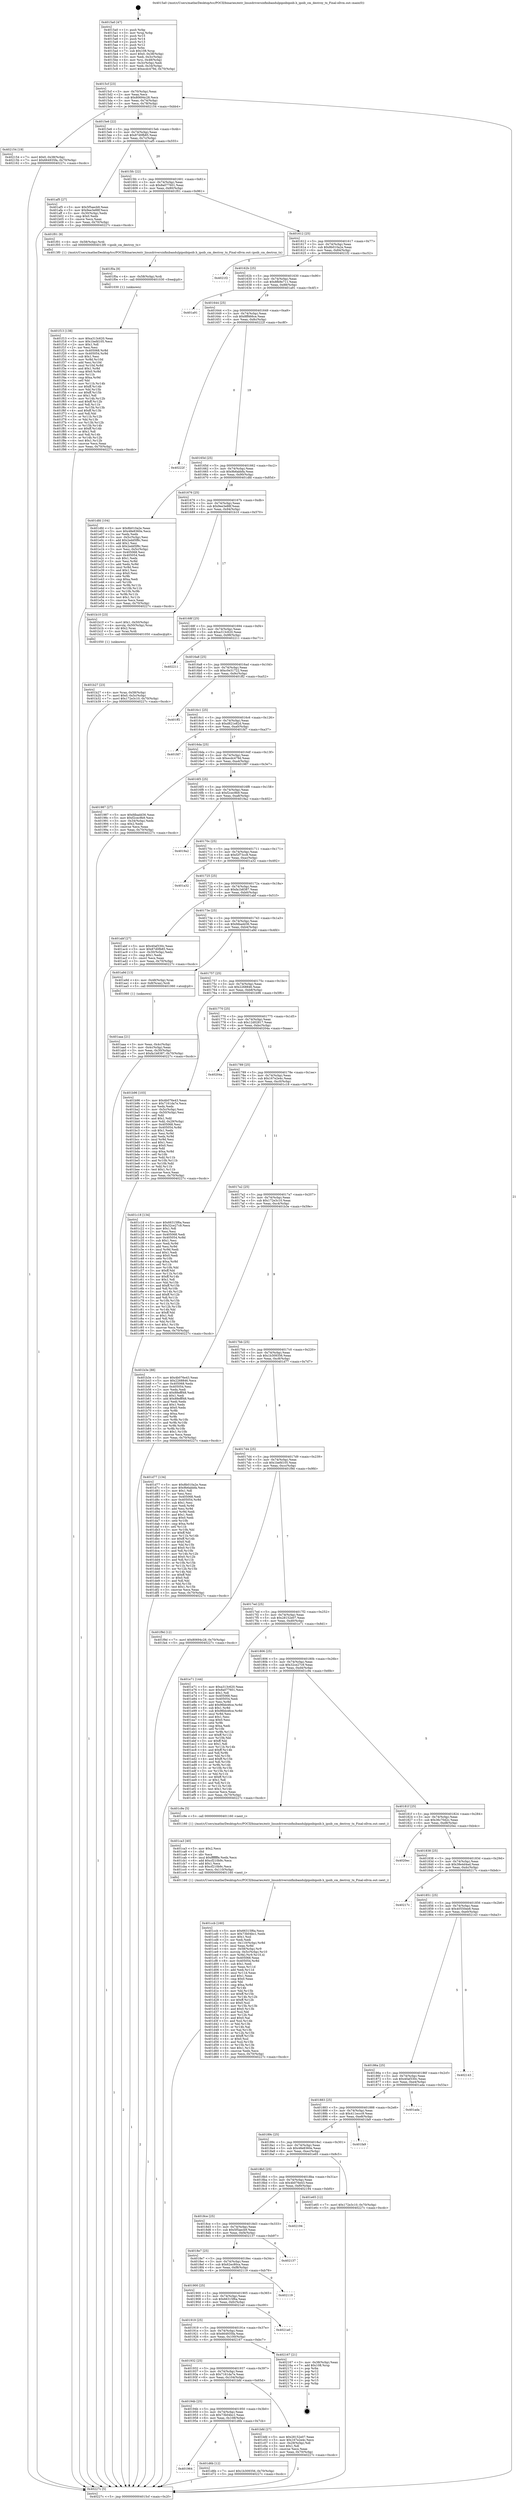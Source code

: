 digraph "0x4015a0" {
  label = "0x4015a0 (/mnt/c/Users/mathe/Desktop/tcc/POCII/binaries/extr_linuxdriversinfinibandulpipoibipoib.h_ipoib_cm_destroy_tx_Final-ollvm.out::main(0))"
  labelloc = "t"
  node[shape=record]

  Entry [label="",width=0.3,height=0.3,shape=circle,fillcolor=black,style=filled]
  "0x4015cf" [label="{
     0x4015cf [23]\l
     | [instrs]\l
     &nbsp;&nbsp;0x4015cf \<+3\>: mov -0x70(%rbp),%eax\l
     &nbsp;&nbsp;0x4015d2 \<+2\>: mov %eax,%ecx\l
     &nbsp;&nbsp;0x4015d4 \<+6\>: sub $0x80694c28,%ecx\l
     &nbsp;&nbsp;0x4015da \<+3\>: mov %eax,-0x74(%rbp)\l
     &nbsp;&nbsp;0x4015dd \<+3\>: mov %ecx,-0x78(%rbp)\l
     &nbsp;&nbsp;0x4015e0 \<+6\>: je 0000000000402154 \<main+0xbb4\>\l
  }"]
  "0x402154" [label="{
     0x402154 [19]\l
     | [instrs]\l
     &nbsp;&nbsp;0x402154 \<+7\>: movl $0x0,-0x38(%rbp)\l
     &nbsp;&nbsp;0x40215b \<+7\>: movl $0x664935fa,-0x70(%rbp)\l
     &nbsp;&nbsp;0x402162 \<+5\>: jmp 000000000040227c \<main+0xcdc\>\l
  }"]
  "0x4015e6" [label="{
     0x4015e6 [22]\l
     | [instrs]\l
     &nbsp;&nbsp;0x4015e6 \<+5\>: jmp 00000000004015eb \<main+0x4b\>\l
     &nbsp;&nbsp;0x4015eb \<+3\>: mov -0x74(%rbp),%eax\l
     &nbsp;&nbsp;0x4015ee \<+5\>: sub $0x87d0fb85,%eax\l
     &nbsp;&nbsp;0x4015f3 \<+3\>: mov %eax,-0x7c(%rbp)\l
     &nbsp;&nbsp;0x4015f6 \<+6\>: je 0000000000401af5 \<main+0x555\>\l
  }"]
  Exit [label="",width=0.3,height=0.3,shape=circle,fillcolor=black,style=filled,peripheries=2]
  "0x401af5" [label="{
     0x401af5 [27]\l
     | [instrs]\l
     &nbsp;&nbsp;0x401af5 \<+5\>: mov $0x5f5aecb9,%eax\l
     &nbsp;&nbsp;0x401afa \<+5\>: mov $0x9ee3e88f,%ecx\l
     &nbsp;&nbsp;0x401aff \<+3\>: mov -0x30(%rbp),%edx\l
     &nbsp;&nbsp;0x401b02 \<+3\>: cmp $0x0,%edx\l
     &nbsp;&nbsp;0x401b05 \<+3\>: cmove %ecx,%eax\l
     &nbsp;&nbsp;0x401b08 \<+3\>: mov %eax,-0x70(%rbp)\l
     &nbsp;&nbsp;0x401b0b \<+5\>: jmp 000000000040227c \<main+0xcdc\>\l
  }"]
  "0x4015fc" [label="{
     0x4015fc [22]\l
     | [instrs]\l
     &nbsp;&nbsp;0x4015fc \<+5\>: jmp 0000000000401601 \<main+0x61\>\l
     &nbsp;&nbsp;0x401601 \<+3\>: mov -0x74(%rbp),%eax\l
     &nbsp;&nbsp;0x401604 \<+5\>: sub $0x8a077601,%eax\l
     &nbsp;&nbsp;0x401609 \<+3\>: mov %eax,-0x80(%rbp)\l
     &nbsp;&nbsp;0x40160c \<+6\>: je 0000000000401f01 \<main+0x961\>\l
  }"]
  "0x401f13" [label="{
     0x401f13 [138]\l
     | [instrs]\l
     &nbsp;&nbsp;0x401f13 \<+5\>: mov $0xa313c620,%eax\l
     &nbsp;&nbsp;0x401f18 \<+5\>: mov $0x1befd105,%ecx\l
     &nbsp;&nbsp;0x401f1d \<+2\>: mov $0x1,%dl\l
     &nbsp;&nbsp;0x401f1f \<+2\>: xor %esi,%esi\l
     &nbsp;&nbsp;0x401f21 \<+8\>: mov 0x405068,%r8d\l
     &nbsp;&nbsp;0x401f29 \<+8\>: mov 0x405054,%r9d\l
     &nbsp;&nbsp;0x401f31 \<+3\>: sub $0x1,%esi\l
     &nbsp;&nbsp;0x401f34 \<+3\>: mov %r8d,%r10d\l
     &nbsp;&nbsp;0x401f37 \<+3\>: add %esi,%r10d\l
     &nbsp;&nbsp;0x401f3a \<+4\>: imul %r10d,%r8d\l
     &nbsp;&nbsp;0x401f3e \<+4\>: and $0x1,%r8d\l
     &nbsp;&nbsp;0x401f42 \<+4\>: cmp $0x0,%r8d\l
     &nbsp;&nbsp;0x401f46 \<+4\>: sete %r11b\l
     &nbsp;&nbsp;0x401f4a \<+4\>: cmp $0xa,%r9d\l
     &nbsp;&nbsp;0x401f4e \<+3\>: setl %bl\l
     &nbsp;&nbsp;0x401f51 \<+3\>: mov %r11b,%r14b\l
     &nbsp;&nbsp;0x401f54 \<+4\>: xor $0xff,%r14b\l
     &nbsp;&nbsp;0x401f58 \<+3\>: mov %bl,%r15b\l
     &nbsp;&nbsp;0x401f5b \<+4\>: xor $0xff,%r15b\l
     &nbsp;&nbsp;0x401f5f \<+3\>: xor $0x1,%dl\l
     &nbsp;&nbsp;0x401f62 \<+3\>: mov %r14b,%r12b\l
     &nbsp;&nbsp;0x401f65 \<+4\>: and $0xff,%r12b\l
     &nbsp;&nbsp;0x401f69 \<+3\>: and %dl,%r11b\l
     &nbsp;&nbsp;0x401f6c \<+3\>: mov %r15b,%r13b\l
     &nbsp;&nbsp;0x401f6f \<+4\>: and $0xff,%r13b\l
     &nbsp;&nbsp;0x401f73 \<+2\>: and %dl,%bl\l
     &nbsp;&nbsp;0x401f75 \<+3\>: or %r11b,%r12b\l
     &nbsp;&nbsp;0x401f78 \<+3\>: or %bl,%r13b\l
     &nbsp;&nbsp;0x401f7b \<+3\>: xor %r13b,%r12b\l
     &nbsp;&nbsp;0x401f7e \<+3\>: or %r15b,%r14b\l
     &nbsp;&nbsp;0x401f81 \<+4\>: xor $0xff,%r14b\l
     &nbsp;&nbsp;0x401f85 \<+3\>: or $0x1,%dl\l
     &nbsp;&nbsp;0x401f88 \<+3\>: and %dl,%r14b\l
     &nbsp;&nbsp;0x401f8b \<+3\>: or %r14b,%r12b\l
     &nbsp;&nbsp;0x401f8e \<+4\>: test $0x1,%r12b\l
     &nbsp;&nbsp;0x401f92 \<+3\>: cmovne %ecx,%eax\l
     &nbsp;&nbsp;0x401f95 \<+3\>: mov %eax,-0x70(%rbp)\l
     &nbsp;&nbsp;0x401f98 \<+5\>: jmp 000000000040227c \<main+0xcdc\>\l
  }"]
  "0x401f01" [label="{
     0x401f01 [9]\l
     | [instrs]\l
     &nbsp;&nbsp;0x401f01 \<+4\>: mov -0x58(%rbp),%rdi\l
     &nbsp;&nbsp;0x401f05 \<+5\>: call 00000000004013f0 \<ipoib_cm_destroy_tx\>\l
     | [calls]\l
     &nbsp;&nbsp;0x4013f0 \{1\} (/mnt/c/Users/mathe/Desktop/tcc/POCII/binaries/extr_linuxdriversinfinibandulpipoibipoib.h_ipoib_cm_destroy_tx_Final-ollvm.out::ipoib_cm_destroy_tx)\l
  }"]
  "0x401612" [label="{
     0x401612 [25]\l
     | [instrs]\l
     &nbsp;&nbsp;0x401612 \<+5\>: jmp 0000000000401617 \<main+0x77\>\l
     &nbsp;&nbsp;0x401617 \<+3\>: mov -0x74(%rbp),%eax\l
     &nbsp;&nbsp;0x40161a \<+5\>: sub $0x8b010a2e,%eax\l
     &nbsp;&nbsp;0x40161f \<+6\>: mov %eax,-0x84(%rbp)\l
     &nbsp;&nbsp;0x401625 \<+6\>: je 00000000004021f2 \<main+0xc52\>\l
  }"]
  "0x401f0a" [label="{
     0x401f0a [9]\l
     | [instrs]\l
     &nbsp;&nbsp;0x401f0a \<+4\>: mov -0x58(%rbp),%rdi\l
     &nbsp;&nbsp;0x401f0e \<+5\>: call 0000000000401030 \<free@plt\>\l
     | [calls]\l
     &nbsp;&nbsp;0x401030 \{1\} (unknown)\l
  }"]
  "0x4021f2" [label="{
     0x4021f2\l
  }", style=dashed]
  "0x40162b" [label="{
     0x40162b [25]\l
     | [instrs]\l
     &nbsp;&nbsp;0x40162b \<+5\>: jmp 0000000000401630 \<main+0x90\>\l
     &nbsp;&nbsp;0x401630 \<+3\>: mov -0x74(%rbp),%eax\l
     &nbsp;&nbsp;0x401633 \<+5\>: sub $0x8fb9e711,%eax\l
     &nbsp;&nbsp;0x401638 \<+6\>: mov %eax,-0x88(%rbp)\l
     &nbsp;&nbsp;0x40163e \<+6\>: je 0000000000401a91 \<main+0x4f1\>\l
  }"]
  "0x401964" [label="{
     0x401964\l
  }", style=dashed]
  "0x401a91" [label="{
     0x401a91\l
  }", style=dashed]
  "0x401644" [label="{
     0x401644 [25]\l
     | [instrs]\l
     &nbsp;&nbsp;0x401644 \<+5\>: jmp 0000000000401649 \<main+0xa9\>\l
     &nbsp;&nbsp;0x401649 \<+3\>: mov -0x74(%rbp),%eax\l
     &nbsp;&nbsp;0x40164c \<+5\>: sub $0x8ff466ce,%eax\l
     &nbsp;&nbsp;0x401651 \<+6\>: mov %eax,-0x8c(%rbp)\l
     &nbsp;&nbsp;0x401657 \<+6\>: je 000000000040222f \<main+0xc8f\>\l
  }"]
  "0x401d6b" [label="{
     0x401d6b [12]\l
     | [instrs]\l
     &nbsp;&nbsp;0x401d6b \<+7\>: movl $0x1b309356,-0x70(%rbp)\l
     &nbsp;&nbsp;0x401d72 \<+5\>: jmp 000000000040227c \<main+0xcdc\>\l
  }"]
  "0x40222f" [label="{
     0x40222f\l
  }", style=dashed]
  "0x40165d" [label="{
     0x40165d [25]\l
     | [instrs]\l
     &nbsp;&nbsp;0x40165d \<+5\>: jmp 0000000000401662 \<main+0xc2\>\l
     &nbsp;&nbsp;0x401662 \<+3\>: mov -0x74(%rbp),%eax\l
     &nbsp;&nbsp;0x401665 \<+5\>: sub $0x9b6abbfa,%eax\l
     &nbsp;&nbsp;0x40166a \<+6\>: mov %eax,-0x90(%rbp)\l
     &nbsp;&nbsp;0x401670 \<+6\>: je 0000000000401dfd \<main+0x85d\>\l
  }"]
  "0x401ccb" [label="{
     0x401ccb [160]\l
     | [instrs]\l
     &nbsp;&nbsp;0x401ccb \<+5\>: mov $0x66315f6a,%ecx\l
     &nbsp;&nbsp;0x401cd0 \<+5\>: mov $0x73b04bc1,%edx\l
     &nbsp;&nbsp;0x401cd5 \<+3\>: mov $0x1,%sil\l
     &nbsp;&nbsp;0x401cd8 \<+2\>: xor %edi,%edi\l
     &nbsp;&nbsp;0x401cda \<+7\>: mov -0x110(%rbp),%r8d\l
     &nbsp;&nbsp;0x401ce1 \<+4\>: imul %eax,%r8d\l
     &nbsp;&nbsp;0x401ce5 \<+4\>: mov -0x58(%rbp),%r9\l
     &nbsp;&nbsp;0x401ce9 \<+4\>: movslq -0x5c(%rbp),%r10\l
     &nbsp;&nbsp;0x401ced \<+4\>: mov %r8d,(%r9,%r10,4)\l
     &nbsp;&nbsp;0x401cf1 \<+7\>: mov 0x405068,%eax\l
     &nbsp;&nbsp;0x401cf8 \<+8\>: mov 0x405054,%r8d\l
     &nbsp;&nbsp;0x401d00 \<+3\>: sub $0x1,%edi\l
     &nbsp;&nbsp;0x401d03 \<+3\>: mov %eax,%r11d\l
     &nbsp;&nbsp;0x401d06 \<+3\>: add %edi,%r11d\l
     &nbsp;&nbsp;0x401d09 \<+4\>: imul %r11d,%eax\l
     &nbsp;&nbsp;0x401d0d \<+3\>: and $0x1,%eax\l
     &nbsp;&nbsp;0x401d10 \<+3\>: cmp $0x0,%eax\l
     &nbsp;&nbsp;0x401d13 \<+3\>: sete %bl\l
     &nbsp;&nbsp;0x401d16 \<+4\>: cmp $0xa,%r8d\l
     &nbsp;&nbsp;0x401d1a \<+4\>: setl %r14b\l
     &nbsp;&nbsp;0x401d1e \<+3\>: mov %bl,%r15b\l
     &nbsp;&nbsp;0x401d21 \<+4\>: xor $0xff,%r15b\l
     &nbsp;&nbsp;0x401d25 \<+3\>: mov %r14b,%r12b\l
     &nbsp;&nbsp;0x401d28 \<+4\>: xor $0xff,%r12b\l
     &nbsp;&nbsp;0x401d2c \<+4\>: xor $0x0,%sil\l
     &nbsp;&nbsp;0x401d30 \<+3\>: mov %r15b,%r13b\l
     &nbsp;&nbsp;0x401d33 \<+4\>: and $0x0,%r13b\l
     &nbsp;&nbsp;0x401d37 \<+3\>: and %sil,%bl\l
     &nbsp;&nbsp;0x401d3a \<+3\>: mov %r12b,%al\l
     &nbsp;&nbsp;0x401d3d \<+2\>: and $0x0,%al\l
     &nbsp;&nbsp;0x401d3f \<+3\>: and %sil,%r14b\l
     &nbsp;&nbsp;0x401d42 \<+3\>: or %bl,%r13b\l
     &nbsp;&nbsp;0x401d45 \<+3\>: or %r14b,%al\l
     &nbsp;&nbsp;0x401d48 \<+3\>: xor %al,%r13b\l
     &nbsp;&nbsp;0x401d4b \<+3\>: or %r12b,%r15b\l
     &nbsp;&nbsp;0x401d4e \<+4\>: xor $0xff,%r15b\l
     &nbsp;&nbsp;0x401d52 \<+4\>: or $0x0,%sil\l
     &nbsp;&nbsp;0x401d56 \<+3\>: and %sil,%r15b\l
     &nbsp;&nbsp;0x401d59 \<+3\>: or %r15b,%r13b\l
     &nbsp;&nbsp;0x401d5c \<+4\>: test $0x1,%r13b\l
     &nbsp;&nbsp;0x401d60 \<+3\>: cmovne %edx,%ecx\l
     &nbsp;&nbsp;0x401d63 \<+3\>: mov %ecx,-0x70(%rbp)\l
     &nbsp;&nbsp;0x401d66 \<+5\>: jmp 000000000040227c \<main+0xcdc\>\l
  }"]
  "0x401dfd" [label="{
     0x401dfd [104]\l
     | [instrs]\l
     &nbsp;&nbsp;0x401dfd \<+5\>: mov $0x8b010a2e,%eax\l
     &nbsp;&nbsp;0x401e02 \<+5\>: mov $0x48e8360e,%ecx\l
     &nbsp;&nbsp;0x401e07 \<+2\>: xor %edx,%edx\l
     &nbsp;&nbsp;0x401e09 \<+3\>: mov -0x5c(%rbp),%esi\l
     &nbsp;&nbsp;0x401e0c \<+6\>: add $0x2edd5f8c,%esi\l
     &nbsp;&nbsp;0x401e12 \<+3\>: add $0x1,%esi\l
     &nbsp;&nbsp;0x401e15 \<+6\>: sub $0x2edd5f8c,%esi\l
     &nbsp;&nbsp;0x401e1b \<+3\>: mov %esi,-0x5c(%rbp)\l
     &nbsp;&nbsp;0x401e1e \<+7\>: mov 0x405068,%esi\l
     &nbsp;&nbsp;0x401e25 \<+7\>: mov 0x405054,%edi\l
     &nbsp;&nbsp;0x401e2c \<+3\>: sub $0x1,%edx\l
     &nbsp;&nbsp;0x401e2f \<+3\>: mov %esi,%r8d\l
     &nbsp;&nbsp;0x401e32 \<+3\>: add %edx,%r8d\l
     &nbsp;&nbsp;0x401e35 \<+4\>: imul %r8d,%esi\l
     &nbsp;&nbsp;0x401e39 \<+3\>: and $0x1,%esi\l
     &nbsp;&nbsp;0x401e3c \<+3\>: cmp $0x0,%esi\l
     &nbsp;&nbsp;0x401e3f \<+4\>: sete %r9b\l
     &nbsp;&nbsp;0x401e43 \<+3\>: cmp $0xa,%edi\l
     &nbsp;&nbsp;0x401e46 \<+4\>: setl %r10b\l
     &nbsp;&nbsp;0x401e4a \<+3\>: mov %r9b,%r11b\l
     &nbsp;&nbsp;0x401e4d \<+3\>: and %r10b,%r11b\l
     &nbsp;&nbsp;0x401e50 \<+3\>: xor %r10b,%r9b\l
     &nbsp;&nbsp;0x401e53 \<+3\>: or %r9b,%r11b\l
     &nbsp;&nbsp;0x401e56 \<+4\>: test $0x1,%r11b\l
     &nbsp;&nbsp;0x401e5a \<+3\>: cmovne %ecx,%eax\l
     &nbsp;&nbsp;0x401e5d \<+3\>: mov %eax,-0x70(%rbp)\l
     &nbsp;&nbsp;0x401e60 \<+5\>: jmp 000000000040227c \<main+0xcdc\>\l
  }"]
  "0x401676" [label="{
     0x401676 [25]\l
     | [instrs]\l
     &nbsp;&nbsp;0x401676 \<+5\>: jmp 000000000040167b \<main+0xdb\>\l
     &nbsp;&nbsp;0x40167b \<+3\>: mov -0x74(%rbp),%eax\l
     &nbsp;&nbsp;0x40167e \<+5\>: sub $0x9ee3e88f,%eax\l
     &nbsp;&nbsp;0x401683 \<+6\>: mov %eax,-0x94(%rbp)\l
     &nbsp;&nbsp;0x401689 \<+6\>: je 0000000000401b10 \<main+0x570\>\l
  }"]
  "0x401ca3" [label="{
     0x401ca3 [40]\l
     | [instrs]\l
     &nbsp;&nbsp;0x401ca3 \<+5\>: mov $0x2,%ecx\l
     &nbsp;&nbsp;0x401ca8 \<+1\>: cltd\l
     &nbsp;&nbsp;0x401ca9 \<+2\>: idiv %ecx\l
     &nbsp;&nbsp;0x401cab \<+6\>: imul $0xfffffffe,%edx,%ecx\l
     &nbsp;&nbsp;0x401cb1 \<+6\>: add $0xcf210b9c,%ecx\l
     &nbsp;&nbsp;0x401cb7 \<+3\>: add $0x1,%ecx\l
     &nbsp;&nbsp;0x401cba \<+6\>: sub $0xcf210b9c,%ecx\l
     &nbsp;&nbsp;0x401cc0 \<+6\>: mov %ecx,-0x110(%rbp)\l
     &nbsp;&nbsp;0x401cc6 \<+5\>: call 0000000000401160 \<next_i\>\l
     | [calls]\l
     &nbsp;&nbsp;0x401160 \{1\} (/mnt/c/Users/mathe/Desktop/tcc/POCII/binaries/extr_linuxdriversinfinibandulpipoibipoib.h_ipoib_cm_destroy_tx_Final-ollvm.out::next_i)\l
  }"]
  "0x401b10" [label="{
     0x401b10 [23]\l
     | [instrs]\l
     &nbsp;&nbsp;0x401b10 \<+7\>: movl $0x1,-0x50(%rbp)\l
     &nbsp;&nbsp;0x401b17 \<+4\>: movslq -0x50(%rbp),%rax\l
     &nbsp;&nbsp;0x401b1b \<+4\>: shl $0x2,%rax\l
     &nbsp;&nbsp;0x401b1f \<+3\>: mov %rax,%rdi\l
     &nbsp;&nbsp;0x401b22 \<+5\>: call 0000000000401050 \<malloc@plt\>\l
     | [calls]\l
     &nbsp;&nbsp;0x401050 \{1\} (unknown)\l
  }"]
  "0x40168f" [label="{
     0x40168f [25]\l
     | [instrs]\l
     &nbsp;&nbsp;0x40168f \<+5\>: jmp 0000000000401694 \<main+0xf4\>\l
     &nbsp;&nbsp;0x401694 \<+3\>: mov -0x74(%rbp),%eax\l
     &nbsp;&nbsp;0x401697 \<+5\>: sub $0xa313c620,%eax\l
     &nbsp;&nbsp;0x40169c \<+6\>: mov %eax,-0x98(%rbp)\l
     &nbsp;&nbsp;0x4016a2 \<+6\>: je 0000000000402211 \<main+0xc71\>\l
  }"]
  "0x40194b" [label="{
     0x40194b [25]\l
     | [instrs]\l
     &nbsp;&nbsp;0x40194b \<+5\>: jmp 0000000000401950 \<main+0x3b0\>\l
     &nbsp;&nbsp;0x401950 \<+3\>: mov -0x74(%rbp),%eax\l
     &nbsp;&nbsp;0x401953 \<+5\>: sub $0x73b04bc1,%eax\l
     &nbsp;&nbsp;0x401958 \<+6\>: mov %eax,-0x108(%rbp)\l
     &nbsp;&nbsp;0x40195e \<+6\>: je 0000000000401d6b \<main+0x7cb\>\l
  }"]
  "0x402211" [label="{
     0x402211\l
  }", style=dashed]
  "0x4016a8" [label="{
     0x4016a8 [25]\l
     | [instrs]\l
     &nbsp;&nbsp;0x4016a8 \<+5\>: jmp 00000000004016ad \<main+0x10d\>\l
     &nbsp;&nbsp;0x4016ad \<+3\>: mov -0x74(%rbp),%eax\l
     &nbsp;&nbsp;0x4016b0 \<+5\>: sub $0xc0e31722,%eax\l
     &nbsp;&nbsp;0x4016b5 \<+6\>: mov %eax,-0x9c(%rbp)\l
     &nbsp;&nbsp;0x4016bb \<+6\>: je 0000000000401ff2 \<main+0xa52\>\l
  }"]
  "0x401bfd" [label="{
     0x401bfd [27]\l
     | [instrs]\l
     &nbsp;&nbsp;0x401bfd \<+5\>: mov $0x28152e07,%eax\l
     &nbsp;&nbsp;0x401c02 \<+5\>: mov $0x167e2e4c,%ecx\l
     &nbsp;&nbsp;0x401c07 \<+3\>: mov -0x29(%rbp),%dl\l
     &nbsp;&nbsp;0x401c0a \<+3\>: test $0x1,%dl\l
     &nbsp;&nbsp;0x401c0d \<+3\>: cmovne %ecx,%eax\l
     &nbsp;&nbsp;0x401c10 \<+3\>: mov %eax,-0x70(%rbp)\l
     &nbsp;&nbsp;0x401c13 \<+5\>: jmp 000000000040227c \<main+0xcdc\>\l
  }"]
  "0x401ff2" [label="{
     0x401ff2\l
  }", style=dashed]
  "0x4016c1" [label="{
     0x4016c1 [25]\l
     | [instrs]\l
     &nbsp;&nbsp;0x4016c1 \<+5\>: jmp 00000000004016c6 \<main+0x126\>\l
     &nbsp;&nbsp;0x4016c6 \<+3\>: mov -0x74(%rbp),%eax\l
     &nbsp;&nbsp;0x4016c9 \<+5\>: sub $0xd821e82d,%eax\l
     &nbsp;&nbsp;0x4016ce \<+6\>: mov %eax,-0xa0(%rbp)\l
     &nbsp;&nbsp;0x4016d4 \<+6\>: je 0000000000401fd7 \<main+0xa37\>\l
  }"]
  "0x401932" [label="{
     0x401932 [25]\l
     | [instrs]\l
     &nbsp;&nbsp;0x401932 \<+5\>: jmp 0000000000401937 \<main+0x397\>\l
     &nbsp;&nbsp;0x401937 \<+3\>: mov -0x74(%rbp),%eax\l
     &nbsp;&nbsp;0x40193a \<+5\>: sub $0x7161da7e,%eax\l
     &nbsp;&nbsp;0x40193f \<+6\>: mov %eax,-0x104(%rbp)\l
     &nbsp;&nbsp;0x401945 \<+6\>: je 0000000000401bfd \<main+0x65d\>\l
  }"]
  "0x401fd7" [label="{
     0x401fd7\l
  }", style=dashed]
  "0x4016da" [label="{
     0x4016da [25]\l
     | [instrs]\l
     &nbsp;&nbsp;0x4016da \<+5\>: jmp 00000000004016df \<main+0x13f\>\l
     &nbsp;&nbsp;0x4016df \<+3\>: mov -0x74(%rbp),%eax\l
     &nbsp;&nbsp;0x4016e2 \<+5\>: sub $0xecdc479d,%eax\l
     &nbsp;&nbsp;0x4016e7 \<+6\>: mov %eax,-0xa4(%rbp)\l
     &nbsp;&nbsp;0x4016ed \<+6\>: je 0000000000401987 \<main+0x3e7\>\l
  }"]
  "0x402167" [label="{
     0x402167 [21]\l
     | [instrs]\l
     &nbsp;&nbsp;0x402167 \<+3\>: mov -0x38(%rbp),%eax\l
     &nbsp;&nbsp;0x40216a \<+7\>: add $0x108,%rsp\l
     &nbsp;&nbsp;0x402171 \<+1\>: pop %rbx\l
     &nbsp;&nbsp;0x402172 \<+2\>: pop %r12\l
     &nbsp;&nbsp;0x402174 \<+2\>: pop %r13\l
     &nbsp;&nbsp;0x402176 \<+2\>: pop %r14\l
     &nbsp;&nbsp;0x402178 \<+2\>: pop %r15\l
     &nbsp;&nbsp;0x40217a \<+1\>: pop %rbp\l
     &nbsp;&nbsp;0x40217b \<+1\>: ret\l
  }"]
  "0x401987" [label="{
     0x401987 [27]\l
     | [instrs]\l
     &nbsp;&nbsp;0x401987 \<+5\>: mov $0xfdbadd36,%eax\l
     &nbsp;&nbsp;0x40198c \<+5\>: mov $0xf2cec9b9,%ecx\l
     &nbsp;&nbsp;0x401991 \<+3\>: mov -0x34(%rbp),%edx\l
     &nbsp;&nbsp;0x401994 \<+3\>: cmp $0x2,%edx\l
     &nbsp;&nbsp;0x401997 \<+3\>: cmovne %ecx,%eax\l
     &nbsp;&nbsp;0x40199a \<+3\>: mov %eax,-0x70(%rbp)\l
     &nbsp;&nbsp;0x40199d \<+5\>: jmp 000000000040227c \<main+0xcdc\>\l
  }"]
  "0x4016f3" [label="{
     0x4016f3 [25]\l
     | [instrs]\l
     &nbsp;&nbsp;0x4016f3 \<+5\>: jmp 00000000004016f8 \<main+0x158\>\l
     &nbsp;&nbsp;0x4016f8 \<+3\>: mov -0x74(%rbp),%eax\l
     &nbsp;&nbsp;0x4016fb \<+5\>: sub $0xf2cec9b9,%eax\l
     &nbsp;&nbsp;0x401700 \<+6\>: mov %eax,-0xa8(%rbp)\l
     &nbsp;&nbsp;0x401706 \<+6\>: je 00000000004019a2 \<main+0x402\>\l
  }"]
  "0x40227c" [label="{
     0x40227c [5]\l
     | [instrs]\l
     &nbsp;&nbsp;0x40227c \<+5\>: jmp 00000000004015cf \<main+0x2f\>\l
  }"]
  "0x4015a0" [label="{
     0x4015a0 [47]\l
     | [instrs]\l
     &nbsp;&nbsp;0x4015a0 \<+1\>: push %rbp\l
     &nbsp;&nbsp;0x4015a1 \<+3\>: mov %rsp,%rbp\l
     &nbsp;&nbsp;0x4015a4 \<+2\>: push %r15\l
     &nbsp;&nbsp;0x4015a6 \<+2\>: push %r14\l
     &nbsp;&nbsp;0x4015a8 \<+2\>: push %r13\l
     &nbsp;&nbsp;0x4015aa \<+2\>: push %r12\l
     &nbsp;&nbsp;0x4015ac \<+1\>: push %rbx\l
     &nbsp;&nbsp;0x4015ad \<+7\>: sub $0x108,%rsp\l
     &nbsp;&nbsp;0x4015b4 \<+7\>: movl $0x0,-0x38(%rbp)\l
     &nbsp;&nbsp;0x4015bb \<+3\>: mov %edi,-0x3c(%rbp)\l
     &nbsp;&nbsp;0x4015be \<+4\>: mov %rsi,-0x48(%rbp)\l
     &nbsp;&nbsp;0x4015c2 \<+3\>: mov -0x3c(%rbp),%edi\l
     &nbsp;&nbsp;0x4015c5 \<+3\>: mov %edi,-0x34(%rbp)\l
     &nbsp;&nbsp;0x4015c8 \<+7\>: movl $0xecdc479d,-0x70(%rbp)\l
  }"]
  "0x401919" [label="{
     0x401919 [25]\l
     | [instrs]\l
     &nbsp;&nbsp;0x401919 \<+5\>: jmp 000000000040191e \<main+0x37e\>\l
     &nbsp;&nbsp;0x40191e \<+3\>: mov -0x74(%rbp),%eax\l
     &nbsp;&nbsp;0x401921 \<+5\>: sub $0x664935fa,%eax\l
     &nbsp;&nbsp;0x401926 \<+6\>: mov %eax,-0x100(%rbp)\l
     &nbsp;&nbsp;0x40192c \<+6\>: je 0000000000402167 \<main+0xbc7\>\l
  }"]
  "0x4019a2" [label="{
     0x4019a2\l
  }", style=dashed]
  "0x40170c" [label="{
     0x40170c [25]\l
     | [instrs]\l
     &nbsp;&nbsp;0x40170c \<+5\>: jmp 0000000000401711 \<main+0x171\>\l
     &nbsp;&nbsp;0x401711 \<+3\>: mov -0x74(%rbp),%eax\l
     &nbsp;&nbsp;0x401714 \<+5\>: sub $0xf2f73cc8,%eax\l
     &nbsp;&nbsp;0x401719 \<+6\>: mov %eax,-0xac(%rbp)\l
     &nbsp;&nbsp;0x40171f \<+6\>: je 0000000000401a32 \<main+0x492\>\l
  }"]
  "0x4021a0" [label="{
     0x4021a0\l
  }", style=dashed]
  "0x401a32" [label="{
     0x401a32\l
  }", style=dashed]
  "0x401725" [label="{
     0x401725 [25]\l
     | [instrs]\l
     &nbsp;&nbsp;0x401725 \<+5\>: jmp 000000000040172a \<main+0x18a\>\l
     &nbsp;&nbsp;0x40172a \<+3\>: mov -0x74(%rbp),%eax\l
     &nbsp;&nbsp;0x40172d \<+5\>: sub $0xfa1b8387,%eax\l
     &nbsp;&nbsp;0x401732 \<+6\>: mov %eax,-0xb0(%rbp)\l
     &nbsp;&nbsp;0x401738 \<+6\>: je 0000000000401abf \<main+0x51f\>\l
  }"]
  "0x401900" [label="{
     0x401900 [25]\l
     | [instrs]\l
     &nbsp;&nbsp;0x401900 \<+5\>: jmp 0000000000401905 \<main+0x365\>\l
     &nbsp;&nbsp;0x401905 \<+3\>: mov -0x74(%rbp),%eax\l
     &nbsp;&nbsp;0x401908 \<+5\>: sub $0x66315f6a,%eax\l
     &nbsp;&nbsp;0x40190d \<+6\>: mov %eax,-0xfc(%rbp)\l
     &nbsp;&nbsp;0x401913 \<+6\>: je 00000000004021a0 \<main+0xc00\>\l
  }"]
  "0x401abf" [label="{
     0x401abf [27]\l
     | [instrs]\l
     &nbsp;&nbsp;0x401abf \<+5\>: mov $0x40af330c,%eax\l
     &nbsp;&nbsp;0x401ac4 \<+5\>: mov $0x87d0fb85,%ecx\l
     &nbsp;&nbsp;0x401ac9 \<+3\>: mov -0x30(%rbp),%edx\l
     &nbsp;&nbsp;0x401acc \<+3\>: cmp $0x1,%edx\l
     &nbsp;&nbsp;0x401acf \<+3\>: cmovl %ecx,%eax\l
     &nbsp;&nbsp;0x401ad2 \<+3\>: mov %eax,-0x70(%rbp)\l
     &nbsp;&nbsp;0x401ad5 \<+5\>: jmp 000000000040227c \<main+0xcdc\>\l
  }"]
  "0x40173e" [label="{
     0x40173e [25]\l
     | [instrs]\l
     &nbsp;&nbsp;0x40173e \<+5\>: jmp 0000000000401743 \<main+0x1a3\>\l
     &nbsp;&nbsp;0x401743 \<+3\>: mov -0x74(%rbp),%eax\l
     &nbsp;&nbsp;0x401746 \<+5\>: sub $0xfdbadd36,%eax\l
     &nbsp;&nbsp;0x40174b \<+6\>: mov %eax,-0xb4(%rbp)\l
     &nbsp;&nbsp;0x401751 \<+6\>: je 0000000000401a9d \<main+0x4fd\>\l
  }"]
  "0x402119" [label="{
     0x402119\l
  }", style=dashed]
  "0x401a9d" [label="{
     0x401a9d [13]\l
     | [instrs]\l
     &nbsp;&nbsp;0x401a9d \<+4\>: mov -0x48(%rbp),%rax\l
     &nbsp;&nbsp;0x401aa1 \<+4\>: mov 0x8(%rax),%rdi\l
     &nbsp;&nbsp;0x401aa5 \<+5\>: call 0000000000401060 \<atoi@plt\>\l
     | [calls]\l
     &nbsp;&nbsp;0x401060 \{1\} (unknown)\l
  }"]
  "0x401757" [label="{
     0x401757 [25]\l
     | [instrs]\l
     &nbsp;&nbsp;0x401757 \<+5\>: jmp 000000000040175c \<main+0x1bc\>\l
     &nbsp;&nbsp;0x40175c \<+3\>: mov -0x74(%rbp),%eax\l
     &nbsp;&nbsp;0x40175f \<+5\>: sub $0x2268846,%eax\l
     &nbsp;&nbsp;0x401764 \<+6\>: mov %eax,-0xb8(%rbp)\l
     &nbsp;&nbsp;0x40176a \<+6\>: je 0000000000401b96 \<main+0x5f6\>\l
  }"]
  "0x401aaa" [label="{
     0x401aaa [21]\l
     | [instrs]\l
     &nbsp;&nbsp;0x401aaa \<+3\>: mov %eax,-0x4c(%rbp)\l
     &nbsp;&nbsp;0x401aad \<+3\>: mov -0x4c(%rbp),%eax\l
     &nbsp;&nbsp;0x401ab0 \<+3\>: mov %eax,-0x30(%rbp)\l
     &nbsp;&nbsp;0x401ab3 \<+7\>: movl $0xfa1b8387,-0x70(%rbp)\l
     &nbsp;&nbsp;0x401aba \<+5\>: jmp 000000000040227c \<main+0xcdc\>\l
  }"]
  "0x401b27" [label="{
     0x401b27 [23]\l
     | [instrs]\l
     &nbsp;&nbsp;0x401b27 \<+4\>: mov %rax,-0x58(%rbp)\l
     &nbsp;&nbsp;0x401b2b \<+7\>: movl $0x0,-0x5c(%rbp)\l
     &nbsp;&nbsp;0x401b32 \<+7\>: movl $0x172e3c10,-0x70(%rbp)\l
     &nbsp;&nbsp;0x401b39 \<+5\>: jmp 000000000040227c \<main+0xcdc\>\l
  }"]
  "0x4018e7" [label="{
     0x4018e7 [25]\l
     | [instrs]\l
     &nbsp;&nbsp;0x4018e7 \<+5\>: jmp 00000000004018ec \<main+0x34c\>\l
     &nbsp;&nbsp;0x4018ec \<+3\>: mov -0x74(%rbp),%eax\l
     &nbsp;&nbsp;0x4018ef \<+5\>: sub $0x62ec80ca,%eax\l
     &nbsp;&nbsp;0x4018f4 \<+6\>: mov %eax,-0xf8(%rbp)\l
     &nbsp;&nbsp;0x4018fa \<+6\>: je 0000000000402119 \<main+0xb79\>\l
  }"]
  "0x401b96" [label="{
     0x401b96 [103]\l
     | [instrs]\l
     &nbsp;&nbsp;0x401b96 \<+5\>: mov $0x4b076e43,%eax\l
     &nbsp;&nbsp;0x401b9b \<+5\>: mov $0x7161da7e,%ecx\l
     &nbsp;&nbsp;0x401ba0 \<+2\>: xor %edx,%edx\l
     &nbsp;&nbsp;0x401ba2 \<+3\>: mov -0x5c(%rbp),%esi\l
     &nbsp;&nbsp;0x401ba5 \<+3\>: cmp -0x50(%rbp),%esi\l
     &nbsp;&nbsp;0x401ba8 \<+4\>: setl %dil\l
     &nbsp;&nbsp;0x401bac \<+4\>: and $0x1,%dil\l
     &nbsp;&nbsp;0x401bb0 \<+4\>: mov %dil,-0x29(%rbp)\l
     &nbsp;&nbsp;0x401bb4 \<+7\>: mov 0x405068,%esi\l
     &nbsp;&nbsp;0x401bbb \<+8\>: mov 0x405054,%r8d\l
     &nbsp;&nbsp;0x401bc3 \<+3\>: sub $0x1,%edx\l
     &nbsp;&nbsp;0x401bc6 \<+3\>: mov %esi,%r9d\l
     &nbsp;&nbsp;0x401bc9 \<+3\>: add %edx,%r9d\l
     &nbsp;&nbsp;0x401bcc \<+4\>: imul %r9d,%esi\l
     &nbsp;&nbsp;0x401bd0 \<+3\>: and $0x1,%esi\l
     &nbsp;&nbsp;0x401bd3 \<+3\>: cmp $0x0,%esi\l
     &nbsp;&nbsp;0x401bd6 \<+4\>: sete %dil\l
     &nbsp;&nbsp;0x401bda \<+4\>: cmp $0xa,%r8d\l
     &nbsp;&nbsp;0x401bde \<+4\>: setl %r10b\l
     &nbsp;&nbsp;0x401be2 \<+3\>: mov %dil,%r11b\l
     &nbsp;&nbsp;0x401be5 \<+3\>: and %r10b,%r11b\l
     &nbsp;&nbsp;0x401be8 \<+3\>: xor %r10b,%dil\l
     &nbsp;&nbsp;0x401beb \<+3\>: or %dil,%r11b\l
     &nbsp;&nbsp;0x401bee \<+4\>: test $0x1,%r11b\l
     &nbsp;&nbsp;0x401bf2 \<+3\>: cmovne %ecx,%eax\l
     &nbsp;&nbsp;0x401bf5 \<+3\>: mov %eax,-0x70(%rbp)\l
     &nbsp;&nbsp;0x401bf8 \<+5\>: jmp 000000000040227c \<main+0xcdc\>\l
  }"]
  "0x401770" [label="{
     0x401770 [25]\l
     | [instrs]\l
     &nbsp;&nbsp;0x401770 \<+5\>: jmp 0000000000401775 \<main+0x1d5\>\l
     &nbsp;&nbsp;0x401775 \<+3\>: mov -0x74(%rbp),%eax\l
     &nbsp;&nbsp;0x401778 \<+5\>: sub $0x12d02817,%eax\l
     &nbsp;&nbsp;0x40177d \<+6\>: mov %eax,-0xbc(%rbp)\l
     &nbsp;&nbsp;0x401783 \<+6\>: je 000000000040204a \<main+0xaaa\>\l
  }"]
  "0x402137" [label="{
     0x402137\l
  }", style=dashed]
  "0x40204a" [label="{
     0x40204a\l
  }", style=dashed]
  "0x401789" [label="{
     0x401789 [25]\l
     | [instrs]\l
     &nbsp;&nbsp;0x401789 \<+5\>: jmp 000000000040178e \<main+0x1ee\>\l
     &nbsp;&nbsp;0x40178e \<+3\>: mov -0x74(%rbp),%eax\l
     &nbsp;&nbsp;0x401791 \<+5\>: sub $0x167e2e4c,%eax\l
     &nbsp;&nbsp;0x401796 \<+6\>: mov %eax,-0xc0(%rbp)\l
     &nbsp;&nbsp;0x40179c \<+6\>: je 0000000000401c18 \<main+0x678\>\l
  }"]
  "0x4018ce" [label="{
     0x4018ce [25]\l
     | [instrs]\l
     &nbsp;&nbsp;0x4018ce \<+5\>: jmp 00000000004018d3 \<main+0x333\>\l
     &nbsp;&nbsp;0x4018d3 \<+3\>: mov -0x74(%rbp),%eax\l
     &nbsp;&nbsp;0x4018d6 \<+5\>: sub $0x5f5aecb9,%eax\l
     &nbsp;&nbsp;0x4018db \<+6\>: mov %eax,-0xf4(%rbp)\l
     &nbsp;&nbsp;0x4018e1 \<+6\>: je 0000000000402137 \<main+0xb97\>\l
  }"]
  "0x401c18" [label="{
     0x401c18 [134]\l
     | [instrs]\l
     &nbsp;&nbsp;0x401c18 \<+5\>: mov $0x66315f6a,%eax\l
     &nbsp;&nbsp;0x401c1d \<+5\>: mov $0x32ce27c9,%ecx\l
     &nbsp;&nbsp;0x401c22 \<+2\>: mov $0x1,%dl\l
     &nbsp;&nbsp;0x401c24 \<+2\>: xor %esi,%esi\l
     &nbsp;&nbsp;0x401c26 \<+7\>: mov 0x405068,%edi\l
     &nbsp;&nbsp;0x401c2d \<+8\>: mov 0x405054,%r8d\l
     &nbsp;&nbsp;0x401c35 \<+3\>: sub $0x1,%esi\l
     &nbsp;&nbsp;0x401c38 \<+3\>: mov %edi,%r9d\l
     &nbsp;&nbsp;0x401c3b \<+3\>: add %esi,%r9d\l
     &nbsp;&nbsp;0x401c3e \<+4\>: imul %r9d,%edi\l
     &nbsp;&nbsp;0x401c42 \<+3\>: and $0x1,%edi\l
     &nbsp;&nbsp;0x401c45 \<+3\>: cmp $0x0,%edi\l
     &nbsp;&nbsp;0x401c48 \<+4\>: sete %r10b\l
     &nbsp;&nbsp;0x401c4c \<+4\>: cmp $0xa,%r8d\l
     &nbsp;&nbsp;0x401c50 \<+4\>: setl %r11b\l
     &nbsp;&nbsp;0x401c54 \<+3\>: mov %r10b,%bl\l
     &nbsp;&nbsp;0x401c57 \<+3\>: xor $0xff,%bl\l
     &nbsp;&nbsp;0x401c5a \<+3\>: mov %r11b,%r14b\l
     &nbsp;&nbsp;0x401c5d \<+4\>: xor $0xff,%r14b\l
     &nbsp;&nbsp;0x401c61 \<+3\>: xor $0x1,%dl\l
     &nbsp;&nbsp;0x401c64 \<+3\>: mov %bl,%r15b\l
     &nbsp;&nbsp;0x401c67 \<+4\>: and $0xff,%r15b\l
     &nbsp;&nbsp;0x401c6b \<+3\>: and %dl,%r10b\l
     &nbsp;&nbsp;0x401c6e \<+3\>: mov %r14b,%r12b\l
     &nbsp;&nbsp;0x401c71 \<+4\>: and $0xff,%r12b\l
     &nbsp;&nbsp;0x401c75 \<+3\>: and %dl,%r11b\l
     &nbsp;&nbsp;0x401c78 \<+3\>: or %r10b,%r15b\l
     &nbsp;&nbsp;0x401c7b \<+3\>: or %r11b,%r12b\l
     &nbsp;&nbsp;0x401c7e \<+3\>: xor %r12b,%r15b\l
     &nbsp;&nbsp;0x401c81 \<+3\>: or %r14b,%bl\l
     &nbsp;&nbsp;0x401c84 \<+3\>: xor $0xff,%bl\l
     &nbsp;&nbsp;0x401c87 \<+3\>: or $0x1,%dl\l
     &nbsp;&nbsp;0x401c8a \<+2\>: and %dl,%bl\l
     &nbsp;&nbsp;0x401c8c \<+3\>: or %bl,%r15b\l
     &nbsp;&nbsp;0x401c8f \<+4\>: test $0x1,%r15b\l
     &nbsp;&nbsp;0x401c93 \<+3\>: cmovne %ecx,%eax\l
     &nbsp;&nbsp;0x401c96 \<+3\>: mov %eax,-0x70(%rbp)\l
     &nbsp;&nbsp;0x401c99 \<+5\>: jmp 000000000040227c \<main+0xcdc\>\l
  }"]
  "0x4017a2" [label="{
     0x4017a2 [25]\l
     | [instrs]\l
     &nbsp;&nbsp;0x4017a2 \<+5\>: jmp 00000000004017a7 \<main+0x207\>\l
     &nbsp;&nbsp;0x4017a7 \<+3\>: mov -0x74(%rbp),%eax\l
     &nbsp;&nbsp;0x4017aa \<+5\>: sub $0x172e3c10,%eax\l
     &nbsp;&nbsp;0x4017af \<+6\>: mov %eax,-0xc4(%rbp)\l
     &nbsp;&nbsp;0x4017b5 \<+6\>: je 0000000000401b3e \<main+0x59e\>\l
  }"]
  "0x402194" [label="{
     0x402194\l
  }", style=dashed]
  "0x401b3e" [label="{
     0x401b3e [88]\l
     | [instrs]\l
     &nbsp;&nbsp;0x401b3e \<+5\>: mov $0x4b076e43,%eax\l
     &nbsp;&nbsp;0x401b43 \<+5\>: mov $0x2268846,%ecx\l
     &nbsp;&nbsp;0x401b48 \<+7\>: mov 0x405068,%edx\l
     &nbsp;&nbsp;0x401b4f \<+7\>: mov 0x405054,%esi\l
     &nbsp;&nbsp;0x401b56 \<+2\>: mov %edx,%edi\l
     &nbsp;&nbsp;0x401b58 \<+6\>: sub $0x88efff48,%edi\l
     &nbsp;&nbsp;0x401b5e \<+3\>: sub $0x1,%edi\l
     &nbsp;&nbsp;0x401b61 \<+6\>: add $0x88efff48,%edi\l
     &nbsp;&nbsp;0x401b67 \<+3\>: imul %edi,%edx\l
     &nbsp;&nbsp;0x401b6a \<+3\>: and $0x1,%edx\l
     &nbsp;&nbsp;0x401b6d \<+3\>: cmp $0x0,%edx\l
     &nbsp;&nbsp;0x401b70 \<+4\>: sete %r8b\l
     &nbsp;&nbsp;0x401b74 \<+3\>: cmp $0xa,%esi\l
     &nbsp;&nbsp;0x401b77 \<+4\>: setl %r9b\l
     &nbsp;&nbsp;0x401b7b \<+3\>: mov %r8b,%r10b\l
     &nbsp;&nbsp;0x401b7e \<+3\>: and %r9b,%r10b\l
     &nbsp;&nbsp;0x401b81 \<+3\>: xor %r9b,%r8b\l
     &nbsp;&nbsp;0x401b84 \<+3\>: or %r8b,%r10b\l
     &nbsp;&nbsp;0x401b87 \<+4\>: test $0x1,%r10b\l
     &nbsp;&nbsp;0x401b8b \<+3\>: cmovne %ecx,%eax\l
     &nbsp;&nbsp;0x401b8e \<+3\>: mov %eax,-0x70(%rbp)\l
     &nbsp;&nbsp;0x401b91 \<+5\>: jmp 000000000040227c \<main+0xcdc\>\l
  }"]
  "0x4017bb" [label="{
     0x4017bb [25]\l
     | [instrs]\l
     &nbsp;&nbsp;0x4017bb \<+5\>: jmp 00000000004017c0 \<main+0x220\>\l
     &nbsp;&nbsp;0x4017c0 \<+3\>: mov -0x74(%rbp),%eax\l
     &nbsp;&nbsp;0x4017c3 \<+5\>: sub $0x1b309356,%eax\l
     &nbsp;&nbsp;0x4017c8 \<+6\>: mov %eax,-0xc8(%rbp)\l
     &nbsp;&nbsp;0x4017ce \<+6\>: je 0000000000401d77 \<main+0x7d7\>\l
  }"]
  "0x4018b5" [label="{
     0x4018b5 [25]\l
     | [instrs]\l
     &nbsp;&nbsp;0x4018b5 \<+5\>: jmp 00000000004018ba \<main+0x31a\>\l
     &nbsp;&nbsp;0x4018ba \<+3\>: mov -0x74(%rbp),%eax\l
     &nbsp;&nbsp;0x4018bd \<+5\>: sub $0x4b076e43,%eax\l
     &nbsp;&nbsp;0x4018c2 \<+6\>: mov %eax,-0xf0(%rbp)\l
     &nbsp;&nbsp;0x4018c8 \<+6\>: je 0000000000402194 \<main+0xbf4\>\l
  }"]
  "0x401d77" [label="{
     0x401d77 [134]\l
     | [instrs]\l
     &nbsp;&nbsp;0x401d77 \<+5\>: mov $0x8b010a2e,%eax\l
     &nbsp;&nbsp;0x401d7c \<+5\>: mov $0x9b6abbfa,%ecx\l
     &nbsp;&nbsp;0x401d81 \<+2\>: mov $0x1,%dl\l
     &nbsp;&nbsp;0x401d83 \<+2\>: xor %esi,%esi\l
     &nbsp;&nbsp;0x401d85 \<+7\>: mov 0x405068,%edi\l
     &nbsp;&nbsp;0x401d8c \<+8\>: mov 0x405054,%r8d\l
     &nbsp;&nbsp;0x401d94 \<+3\>: sub $0x1,%esi\l
     &nbsp;&nbsp;0x401d97 \<+3\>: mov %edi,%r9d\l
     &nbsp;&nbsp;0x401d9a \<+3\>: add %esi,%r9d\l
     &nbsp;&nbsp;0x401d9d \<+4\>: imul %r9d,%edi\l
     &nbsp;&nbsp;0x401da1 \<+3\>: and $0x1,%edi\l
     &nbsp;&nbsp;0x401da4 \<+3\>: cmp $0x0,%edi\l
     &nbsp;&nbsp;0x401da7 \<+4\>: sete %r10b\l
     &nbsp;&nbsp;0x401dab \<+4\>: cmp $0xa,%r8d\l
     &nbsp;&nbsp;0x401daf \<+4\>: setl %r11b\l
     &nbsp;&nbsp;0x401db3 \<+3\>: mov %r10b,%bl\l
     &nbsp;&nbsp;0x401db6 \<+3\>: xor $0xff,%bl\l
     &nbsp;&nbsp;0x401db9 \<+3\>: mov %r11b,%r14b\l
     &nbsp;&nbsp;0x401dbc \<+4\>: xor $0xff,%r14b\l
     &nbsp;&nbsp;0x401dc0 \<+3\>: xor $0x0,%dl\l
     &nbsp;&nbsp;0x401dc3 \<+3\>: mov %bl,%r15b\l
     &nbsp;&nbsp;0x401dc6 \<+4\>: and $0x0,%r15b\l
     &nbsp;&nbsp;0x401dca \<+3\>: and %dl,%r10b\l
     &nbsp;&nbsp;0x401dcd \<+3\>: mov %r14b,%r12b\l
     &nbsp;&nbsp;0x401dd0 \<+4\>: and $0x0,%r12b\l
     &nbsp;&nbsp;0x401dd4 \<+3\>: and %dl,%r11b\l
     &nbsp;&nbsp;0x401dd7 \<+3\>: or %r10b,%r15b\l
     &nbsp;&nbsp;0x401dda \<+3\>: or %r11b,%r12b\l
     &nbsp;&nbsp;0x401ddd \<+3\>: xor %r12b,%r15b\l
     &nbsp;&nbsp;0x401de0 \<+3\>: or %r14b,%bl\l
     &nbsp;&nbsp;0x401de3 \<+3\>: xor $0xff,%bl\l
     &nbsp;&nbsp;0x401de6 \<+3\>: or $0x0,%dl\l
     &nbsp;&nbsp;0x401de9 \<+2\>: and %dl,%bl\l
     &nbsp;&nbsp;0x401deb \<+3\>: or %bl,%r15b\l
     &nbsp;&nbsp;0x401dee \<+4\>: test $0x1,%r15b\l
     &nbsp;&nbsp;0x401df2 \<+3\>: cmovne %ecx,%eax\l
     &nbsp;&nbsp;0x401df5 \<+3\>: mov %eax,-0x70(%rbp)\l
     &nbsp;&nbsp;0x401df8 \<+5\>: jmp 000000000040227c \<main+0xcdc\>\l
  }"]
  "0x4017d4" [label="{
     0x4017d4 [25]\l
     | [instrs]\l
     &nbsp;&nbsp;0x4017d4 \<+5\>: jmp 00000000004017d9 \<main+0x239\>\l
     &nbsp;&nbsp;0x4017d9 \<+3\>: mov -0x74(%rbp),%eax\l
     &nbsp;&nbsp;0x4017dc \<+5\>: sub $0x1befd105,%eax\l
     &nbsp;&nbsp;0x4017e1 \<+6\>: mov %eax,-0xcc(%rbp)\l
     &nbsp;&nbsp;0x4017e7 \<+6\>: je 0000000000401f9d \<main+0x9fd\>\l
  }"]
  "0x401e65" [label="{
     0x401e65 [12]\l
     | [instrs]\l
     &nbsp;&nbsp;0x401e65 \<+7\>: movl $0x172e3c10,-0x70(%rbp)\l
     &nbsp;&nbsp;0x401e6c \<+5\>: jmp 000000000040227c \<main+0xcdc\>\l
  }"]
  "0x401f9d" [label="{
     0x401f9d [12]\l
     | [instrs]\l
     &nbsp;&nbsp;0x401f9d \<+7\>: movl $0x80694c28,-0x70(%rbp)\l
     &nbsp;&nbsp;0x401fa4 \<+5\>: jmp 000000000040227c \<main+0xcdc\>\l
  }"]
  "0x4017ed" [label="{
     0x4017ed [25]\l
     | [instrs]\l
     &nbsp;&nbsp;0x4017ed \<+5\>: jmp 00000000004017f2 \<main+0x252\>\l
     &nbsp;&nbsp;0x4017f2 \<+3\>: mov -0x74(%rbp),%eax\l
     &nbsp;&nbsp;0x4017f5 \<+5\>: sub $0x28152e07,%eax\l
     &nbsp;&nbsp;0x4017fa \<+6\>: mov %eax,-0xd0(%rbp)\l
     &nbsp;&nbsp;0x401800 \<+6\>: je 0000000000401e71 \<main+0x8d1\>\l
  }"]
  "0x40189c" [label="{
     0x40189c [25]\l
     | [instrs]\l
     &nbsp;&nbsp;0x40189c \<+5\>: jmp 00000000004018a1 \<main+0x301\>\l
     &nbsp;&nbsp;0x4018a1 \<+3\>: mov -0x74(%rbp),%eax\l
     &nbsp;&nbsp;0x4018a4 \<+5\>: sub $0x48e8360e,%eax\l
     &nbsp;&nbsp;0x4018a9 \<+6\>: mov %eax,-0xec(%rbp)\l
     &nbsp;&nbsp;0x4018af \<+6\>: je 0000000000401e65 \<main+0x8c5\>\l
  }"]
  "0x401e71" [label="{
     0x401e71 [144]\l
     | [instrs]\l
     &nbsp;&nbsp;0x401e71 \<+5\>: mov $0xa313c620,%eax\l
     &nbsp;&nbsp;0x401e76 \<+5\>: mov $0x8a077601,%ecx\l
     &nbsp;&nbsp;0x401e7b \<+2\>: mov $0x1,%dl\l
     &nbsp;&nbsp;0x401e7d \<+7\>: mov 0x405068,%esi\l
     &nbsp;&nbsp;0x401e84 \<+7\>: mov 0x405054,%edi\l
     &nbsp;&nbsp;0x401e8b \<+3\>: mov %esi,%r8d\l
     &nbsp;&nbsp;0x401e8e \<+7\>: add $0x96bb46ce,%r8d\l
     &nbsp;&nbsp;0x401e95 \<+4\>: sub $0x1,%r8d\l
     &nbsp;&nbsp;0x401e99 \<+7\>: sub $0x96bb46ce,%r8d\l
     &nbsp;&nbsp;0x401ea0 \<+4\>: imul %r8d,%esi\l
     &nbsp;&nbsp;0x401ea4 \<+3\>: and $0x1,%esi\l
     &nbsp;&nbsp;0x401ea7 \<+3\>: cmp $0x0,%esi\l
     &nbsp;&nbsp;0x401eaa \<+4\>: sete %r9b\l
     &nbsp;&nbsp;0x401eae \<+3\>: cmp $0xa,%edi\l
     &nbsp;&nbsp;0x401eb1 \<+4\>: setl %r10b\l
     &nbsp;&nbsp;0x401eb5 \<+3\>: mov %r9b,%r11b\l
     &nbsp;&nbsp;0x401eb8 \<+4\>: xor $0xff,%r11b\l
     &nbsp;&nbsp;0x401ebc \<+3\>: mov %r10b,%bl\l
     &nbsp;&nbsp;0x401ebf \<+3\>: xor $0xff,%bl\l
     &nbsp;&nbsp;0x401ec2 \<+3\>: xor $0x1,%dl\l
     &nbsp;&nbsp;0x401ec5 \<+3\>: mov %r11b,%r14b\l
     &nbsp;&nbsp;0x401ec8 \<+4\>: and $0xff,%r14b\l
     &nbsp;&nbsp;0x401ecc \<+3\>: and %dl,%r9b\l
     &nbsp;&nbsp;0x401ecf \<+3\>: mov %bl,%r15b\l
     &nbsp;&nbsp;0x401ed2 \<+4\>: and $0xff,%r15b\l
     &nbsp;&nbsp;0x401ed6 \<+3\>: and %dl,%r10b\l
     &nbsp;&nbsp;0x401ed9 \<+3\>: or %r9b,%r14b\l
     &nbsp;&nbsp;0x401edc \<+3\>: or %r10b,%r15b\l
     &nbsp;&nbsp;0x401edf \<+3\>: xor %r15b,%r14b\l
     &nbsp;&nbsp;0x401ee2 \<+3\>: or %bl,%r11b\l
     &nbsp;&nbsp;0x401ee5 \<+4\>: xor $0xff,%r11b\l
     &nbsp;&nbsp;0x401ee9 \<+3\>: or $0x1,%dl\l
     &nbsp;&nbsp;0x401eec \<+3\>: and %dl,%r11b\l
     &nbsp;&nbsp;0x401eef \<+3\>: or %r11b,%r14b\l
     &nbsp;&nbsp;0x401ef2 \<+4\>: test $0x1,%r14b\l
     &nbsp;&nbsp;0x401ef6 \<+3\>: cmovne %ecx,%eax\l
     &nbsp;&nbsp;0x401ef9 \<+3\>: mov %eax,-0x70(%rbp)\l
     &nbsp;&nbsp;0x401efc \<+5\>: jmp 000000000040227c \<main+0xcdc\>\l
  }"]
  "0x401806" [label="{
     0x401806 [25]\l
     | [instrs]\l
     &nbsp;&nbsp;0x401806 \<+5\>: jmp 000000000040180b \<main+0x26b\>\l
     &nbsp;&nbsp;0x40180b \<+3\>: mov -0x74(%rbp),%eax\l
     &nbsp;&nbsp;0x40180e \<+5\>: sub $0x32ce27c9,%eax\l
     &nbsp;&nbsp;0x401813 \<+6\>: mov %eax,-0xd4(%rbp)\l
     &nbsp;&nbsp;0x401819 \<+6\>: je 0000000000401c9e \<main+0x6fe\>\l
  }"]
  "0x401fa9" [label="{
     0x401fa9\l
  }", style=dashed]
  "0x401c9e" [label="{
     0x401c9e [5]\l
     | [instrs]\l
     &nbsp;&nbsp;0x401c9e \<+5\>: call 0000000000401160 \<next_i\>\l
     | [calls]\l
     &nbsp;&nbsp;0x401160 \{1\} (/mnt/c/Users/mathe/Desktop/tcc/POCII/binaries/extr_linuxdriversinfinibandulpipoibipoib.h_ipoib_cm_destroy_tx_Final-ollvm.out::next_i)\l
  }"]
  "0x40181f" [label="{
     0x40181f [25]\l
     | [instrs]\l
     &nbsp;&nbsp;0x40181f \<+5\>: jmp 0000000000401824 \<main+0x284\>\l
     &nbsp;&nbsp;0x401824 \<+3\>: mov -0x74(%rbp),%eax\l
     &nbsp;&nbsp;0x401827 \<+5\>: sub $0x36c70d2c,%eax\l
     &nbsp;&nbsp;0x40182c \<+6\>: mov %eax,-0xd8(%rbp)\l
     &nbsp;&nbsp;0x401832 \<+6\>: je 00000000004020ec \<main+0xb4c\>\l
  }"]
  "0x401883" [label="{
     0x401883 [25]\l
     | [instrs]\l
     &nbsp;&nbsp;0x401883 \<+5\>: jmp 0000000000401888 \<main+0x2e8\>\l
     &nbsp;&nbsp;0x401888 \<+3\>: mov -0x74(%rbp),%eax\l
     &nbsp;&nbsp;0x40188b \<+5\>: sub $0x411eccc9,%eax\l
     &nbsp;&nbsp;0x401890 \<+6\>: mov %eax,-0xe8(%rbp)\l
     &nbsp;&nbsp;0x401896 \<+6\>: je 0000000000401fa9 \<main+0xa09\>\l
  }"]
  "0x4020ec" [label="{
     0x4020ec\l
  }", style=dashed]
  "0x401838" [label="{
     0x401838 [25]\l
     | [instrs]\l
     &nbsp;&nbsp;0x401838 \<+5\>: jmp 000000000040183d \<main+0x29d\>\l
     &nbsp;&nbsp;0x40183d \<+3\>: mov -0x74(%rbp),%eax\l
     &nbsp;&nbsp;0x401840 \<+5\>: sub $0x38e4d4ad,%eax\l
     &nbsp;&nbsp;0x401845 \<+6\>: mov %eax,-0xdc(%rbp)\l
     &nbsp;&nbsp;0x40184b \<+6\>: je 000000000040217c \<main+0xbdc\>\l
  }"]
  "0x401ada" [label="{
     0x401ada\l
  }", style=dashed]
  "0x40217c" [label="{
     0x40217c\l
  }", style=dashed]
  "0x401851" [label="{
     0x401851 [25]\l
     | [instrs]\l
     &nbsp;&nbsp;0x401851 \<+5\>: jmp 0000000000401856 \<main+0x2b6\>\l
     &nbsp;&nbsp;0x401856 \<+3\>: mov -0x74(%rbp),%eax\l
     &nbsp;&nbsp;0x401859 \<+5\>: sub $0x40550ee8,%eax\l
     &nbsp;&nbsp;0x40185e \<+6\>: mov %eax,-0xe0(%rbp)\l
     &nbsp;&nbsp;0x401864 \<+6\>: je 0000000000402143 \<main+0xba3\>\l
  }"]
  "0x40186a" [label="{
     0x40186a [25]\l
     | [instrs]\l
     &nbsp;&nbsp;0x40186a \<+5\>: jmp 000000000040186f \<main+0x2cf\>\l
     &nbsp;&nbsp;0x40186f \<+3\>: mov -0x74(%rbp),%eax\l
     &nbsp;&nbsp;0x401872 \<+5\>: sub $0x40af330c,%eax\l
     &nbsp;&nbsp;0x401877 \<+6\>: mov %eax,-0xe4(%rbp)\l
     &nbsp;&nbsp;0x40187d \<+6\>: je 0000000000401ada \<main+0x53a\>\l
  }"]
  "0x402143" [label="{
     0x402143\l
  }", style=dashed]
  Entry -> "0x4015a0" [label=" 1"]
  "0x4015cf" -> "0x402154" [label=" 1"]
  "0x4015cf" -> "0x4015e6" [label=" 21"]
  "0x402167" -> Exit [label=" 1"]
  "0x4015e6" -> "0x401af5" [label=" 1"]
  "0x4015e6" -> "0x4015fc" [label=" 20"]
  "0x402154" -> "0x40227c" [label=" 1"]
  "0x4015fc" -> "0x401f01" [label=" 1"]
  "0x4015fc" -> "0x401612" [label=" 19"]
  "0x401f9d" -> "0x40227c" [label=" 1"]
  "0x401612" -> "0x4021f2" [label=" 0"]
  "0x401612" -> "0x40162b" [label=" 19"]
  "0x401f13" -> "0x40227c" [label=" 1"]
  "0x40162b" -> "0x401a91" [label=" 0"]
  "0x40162b" -> "0x401644" [label=" 19"]
  "0x401f0a" -> "0x401f13" [label=" 1"]
  "0x401644" -> "0x40222f" [label=" 0"]
  "0x401644" -> "0x40165d" [label=" 19"]
  "0x401f01" -> "0x401f0a" [label=" 1"]
  "0x40165d" -> "0x401dfd" [label=" 1"]
  "0x40165d" -> "0x401676" [label=" 18"]
  "0x401e65" -> "0x40227c" [label=" 1"]
  "0x401676" -> "0x401b10" [label=" 1"]
  "0x401676" -> "0x40168f" [label=" 17"]
  "0x401dfd" -> "0x40227c" [label=" 1"]
  "0x40168f" -> "0x402211" [label=" 0"]
  "0x40168f" -> "0x4016a8" [label=" 17"]
  "0x401d77" -> "0x40227c" [label=" 1"]
  "0x4016a8" -> "0x401ff2" [label=" 0"]
  "0x4016a8" -> "0x4016c1" [label=" 17"]
  "0x401d6b" -> "0x40227c" [label=" 1"]
  "0x4016c1" -> "0x401fd7" [label=" 0"]
  "0x4016c1" -> "0x4016da" [label=" 17"]
  "0x40194b" -> "0x401d6b" [label=" 1"]
  "0x4016da" -> "0x401987" [label=" 1"]
  "0x4016da" -> "0x4016f3" [label=" 16"]
  "0x401987" -> "0x40227c" [label=" 1"]
  "0x4015a0" -> "0x4015cf" [label=" 1"]
  "0x40227c" -> "0x4015cf" [label=" 21"]
  "0x401e71" -> "0x40227c" [label=" 1"]
  "0x4016f3" -> "0x4019a2" [label=" 0"]
  "0x4016f3" -> "0x40170c" [label=" 16"]
  "0x401ca3" -> "0x401ccb" [label=" 1"]
  "0x40170c" -> "0x401a32" [label=" 0"]
  "0x40170c" -> "0x401725" [label=" 16"]
  "0x401c9e" -> "0x401ca3" [label=" 1"]
  "0x401725" -> "0x401abf" [label=" 1"]
  "0x401725" -> "0x40173e" [label=" 15"]
  "0x401bfd" -> "0x40227c" [label=" 2"]
  "0x40173e" -> "0x401a9d" [label=" 1"]
  "0x40173e" -> "0x401757" [label=" 14"]
  "0x401a9d" -> "0x401aaa" [label=" 1"]
  "0x401aaa" -> "0x40227c" [label=" 1"]
  "0x401abf" -> "0x40227c" [label=" 1"]
  "0x401af5" -> "0x40227c" [label=" 1"]
  "0x401b10" -> "0x401b27" [label=" 1"]
  "0x401b27" -> "0x40227c" [label=" 1"]
  "0x401932" -> "0x40194b" [label=" 1"]
  "0x401757" -> "0x401b96" [label=" 2"]
  "0x401757" -> "0x401770" [label=" 12"]
  "0x40194b" -> "0x401964" [label=" 0"]
  "0x401770" -> "0x40204a" [label=" 0"]
  "0x401770" -> "0x401789" [label=" 12"]
  "0x401919" -> "0x401932" [label=" 3"]
  "0x401789" -> "0x401c18" [label=" 1"]
  "0x401789" -> "0x4017a2" [label=" 11"]
  "0x401ccb" -> "0x40227c" [label=" 1"]
  "0x4017a2" -> "0x401b3e" [label=" 2"]
  "0x4017a2" -> "0x4017bb" [label=" 9"]
  "0x401b3e" -> "0x40227c" [label=" 2"]
  "0x401b96" -> "0x40227c" [label=" 2"]
  "0x401900" -> "0x401919" [label=" 4"]
  "0x4017bb" -> "0x401d77" [label=" 1"]
  "0x4017bb" -> "0x4017d4" [label=" 8"]
  "0x401c18" -> "0x40227c" [label=" 1"]
  "0x4017d4" -> "0x401f9d" [label=" 1"]
  "0x4017d4" -> "0x4017ed" [label=" 7"]
  "0x4018e7" -> "0x401900" [label=" 4"]
  "0x4017ed" -> "0x401e71" [label=" 1"]
  "0x4017ed" -> "0x401806" [label=" 6"]
  "0x401932" -> "0x401bfd" [label=" 2"]
  "0x401806" -> "0x401c9e" [label=" 1"]
  "0x401806" -> "0x40181f" [label=" 5"]
  "0x4018ce" -> "0x4018e7" [label=" 4"]
  "0x40181f" -> "0x4020ec" [label=" 0"]
  "0x40181f" -> "0x401838" [label=" 5"]
  "0x401919" -> "0x402167" [label=" 1"]
  "0x401838" -> "0x40217c" [label=" 0"]
  "0x401838" -> "0x401851" [label=" 5"]
  "0x4018b5" -> "0x4018ce" [label=" 4"]
  "0x401851" -> "0x402143" [label=" 0"]
  "0x401851" -> "0x40186a" [label=" 5"]
  "0x4018b5" -> "0x402194" [label=" 0"]
  "0x40186a" -> "0x401ada" [label=" 0"]
  "0x40186a" -> "0x401883" [label=" 5"]
  "0x4018ce" -> "0x402137" [label=" 0"]
  "0x401883" -> "0x401fa9" [label=" 0"]
  "0x401883" -> "0x40189c" [label=" 5"]
  "0x4018e7" -> "0x402119" [label=" 0"]
  "0x40189c" -> "0x401e65" [label=" 1"]
  "0x40189c" -> "0x4018b5" [label=" 4"]
  "0x401900" -> "0x4021a0" [label=" 0"]
}
